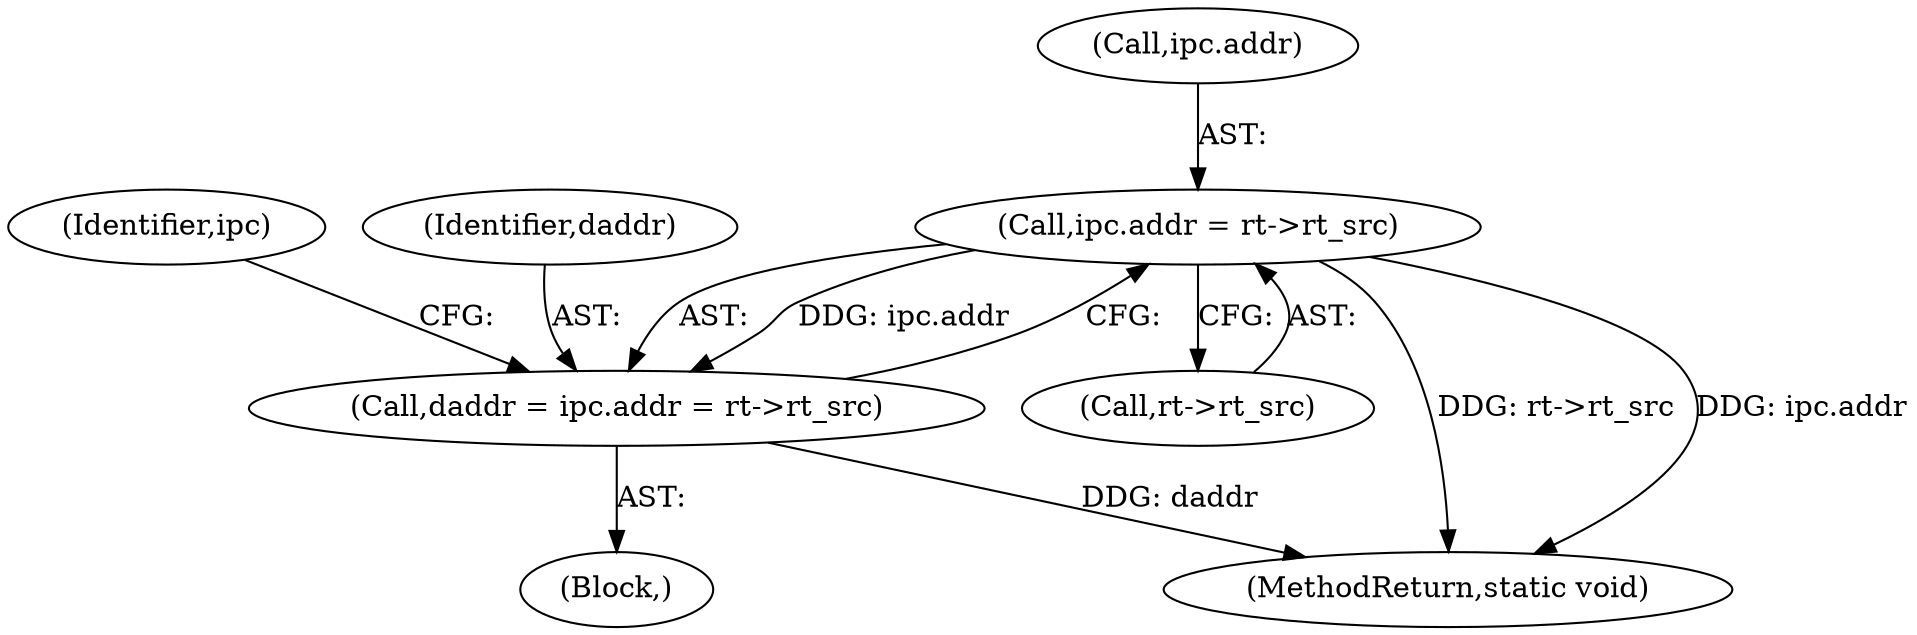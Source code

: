 digraph "0_linux_f6d8bd051c391c1c0458a30b2a7abcd939329259_11@pointer" {
"1000162" [label="(Call,ipc.addr = rt->rt_src)"];
"1000160" [label="(Call,daddr = ipc.addr = rt->rt_src)"];
"1000166" [label="(Call,rt->rt_src)"];
"1000171" [label="(Identifier,ipc)"];
"1000253" [label="(MethodReturn,static void)"];
"1000160" [label="(Call,daddr = ipc.addr = rt->rt_src)"];
"1000161" [label="(Identifier,daddr)"];
"1000162" [label="(Call,ipc.addr = rt->rt_src)"];
"1000103" [label="(Block,)"];
"1000163" [label="(Call,ipc.addr)"];
"1000162" -> "1000160"  [label="AST: "];
"1000162" -> "1000166"  [label="CFG: "];
"1000163" -> "1000162"  [label="AST: "];
"1000166" -> "1000162"  [label="AST: "];
"1000160" -> "1000162"  [label="CFG: "];
"1000162" -> "1000253"  [label="DDG: rt->rt_src"];
"1000162" -> "1000253"  [label="DDG: ipc.addr"];
"1000162" -> "1000160"  [label="DDG: ipc.addr"];
"1000160" -> "1000103"  [label="AST: "];
"1000161" -> "1000160"  [label="AST: "];
"1000171" -> "1000160"  [label="CFG: "];
"1000160" -> "1000253"  [label="DDG: daddr"];
}
